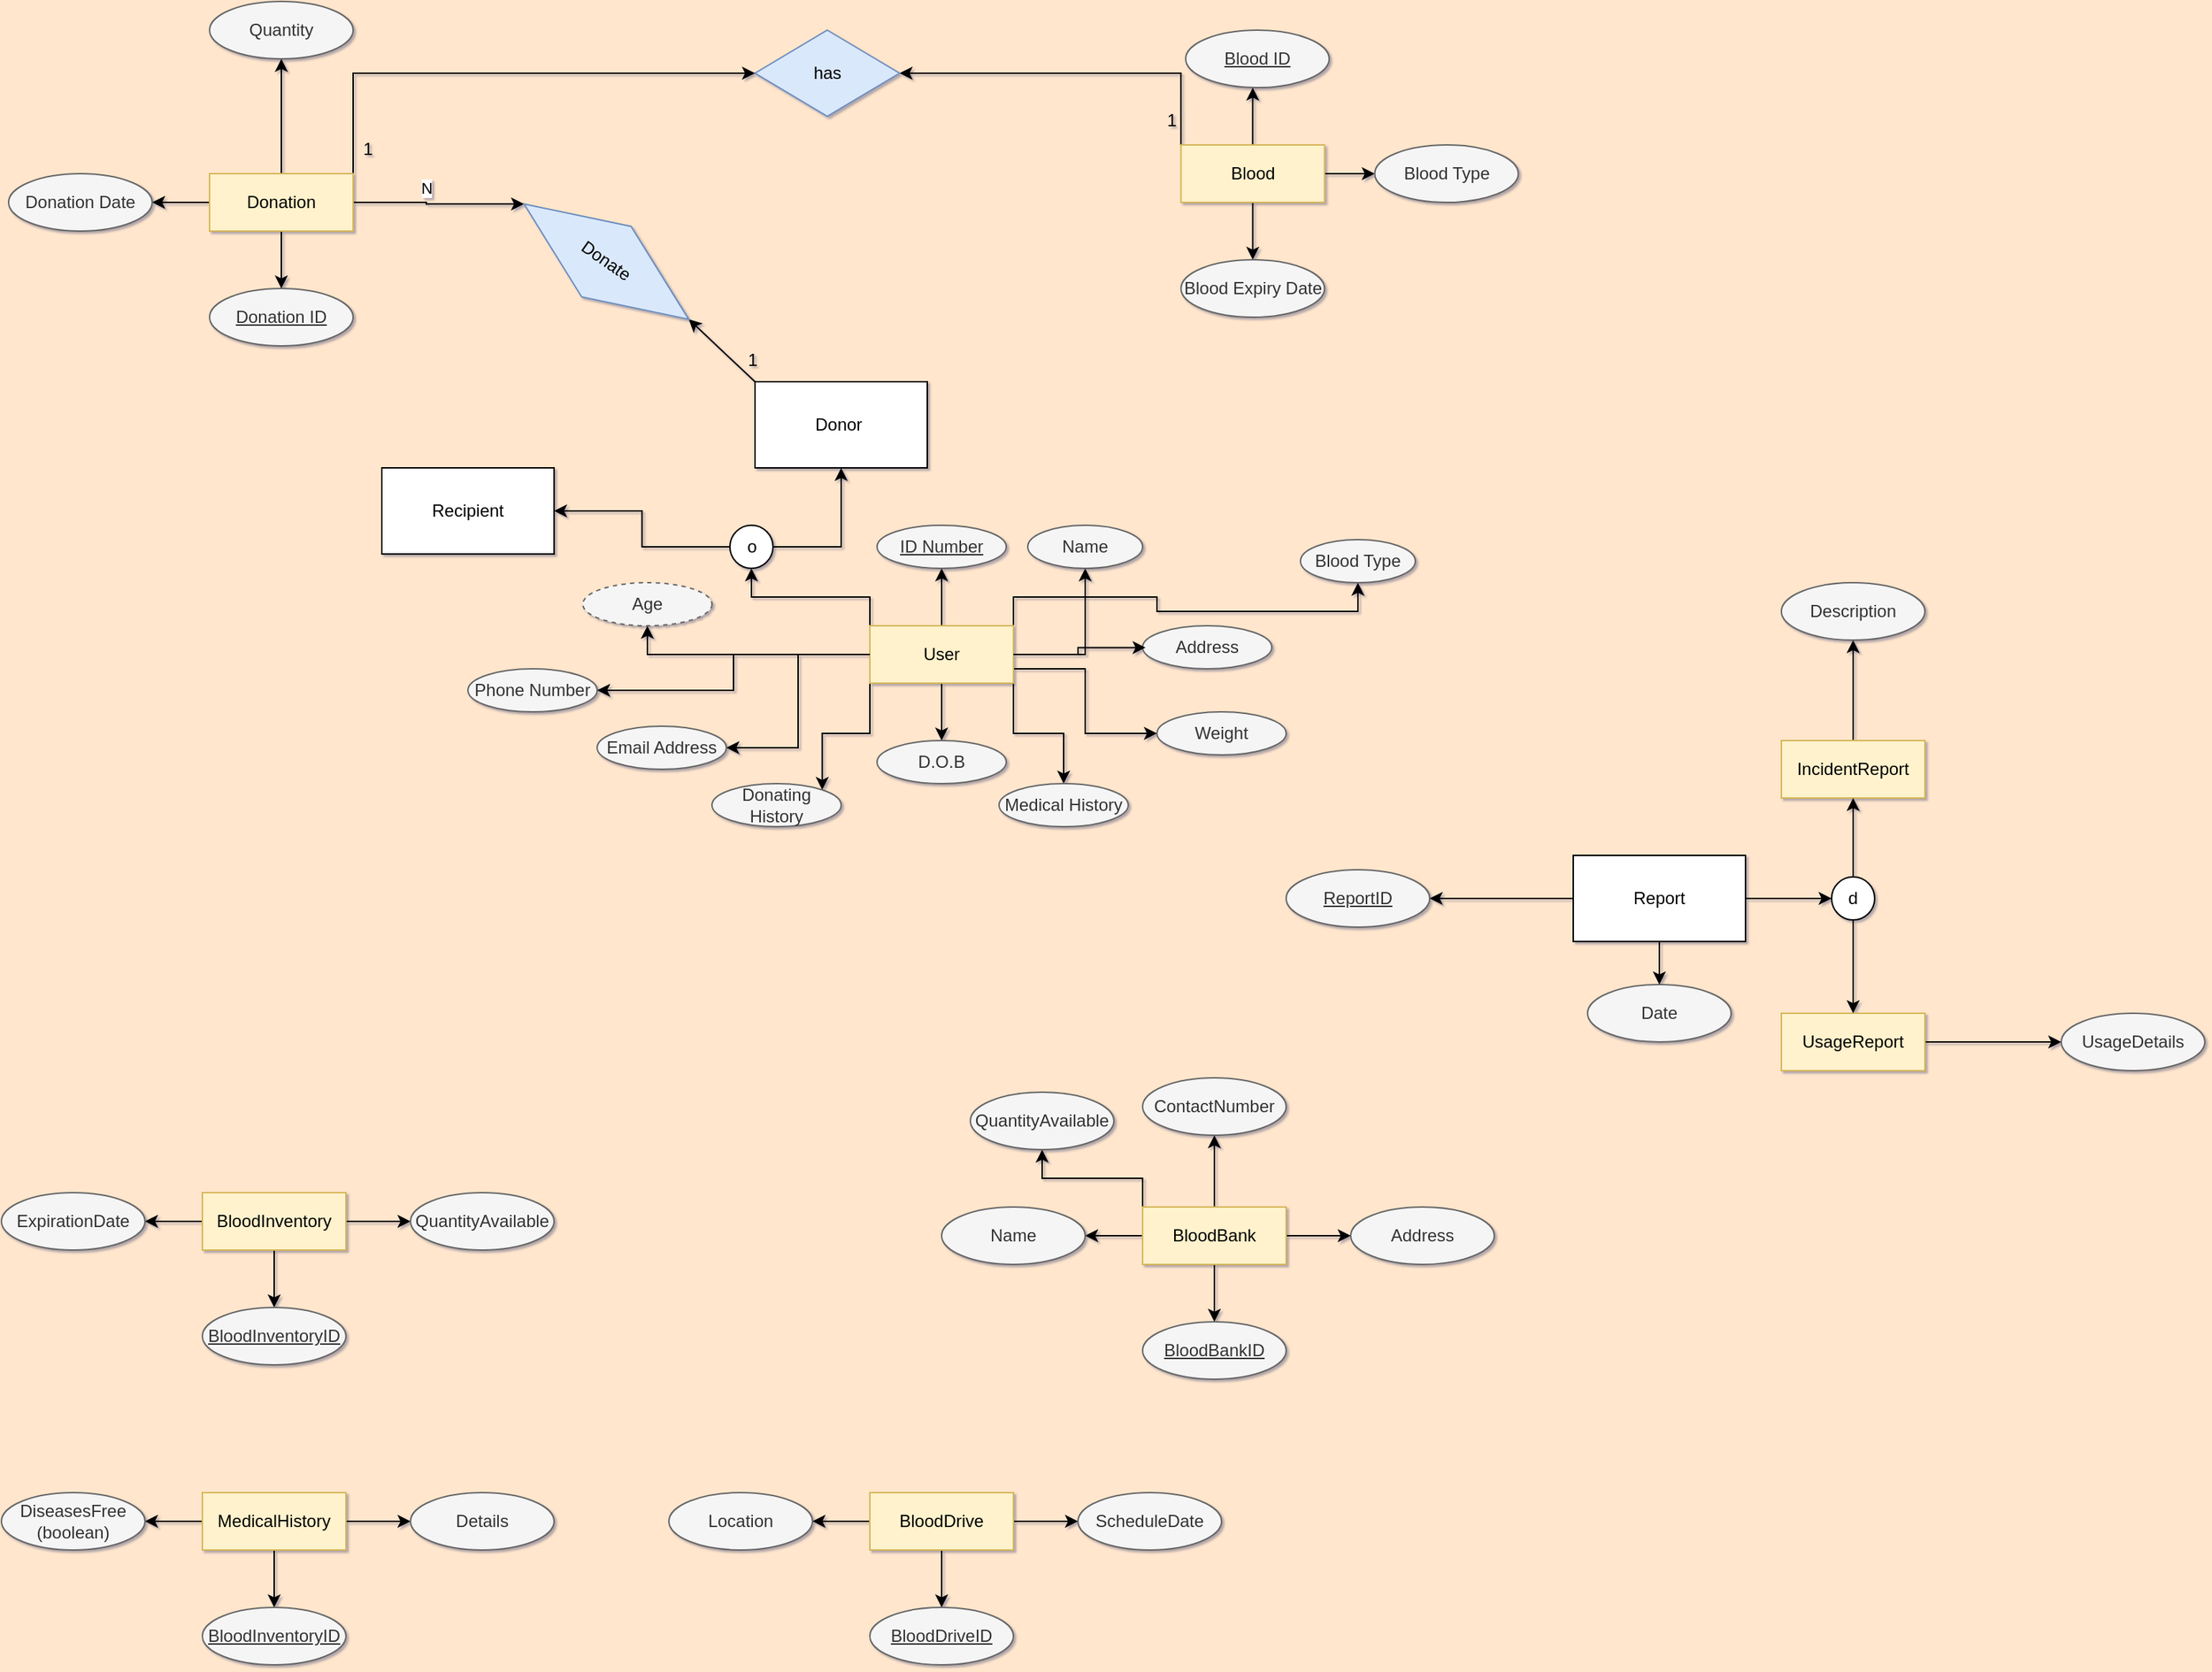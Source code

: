 <mxfile version="22.0.8" type="github" pages="2">
  <diagram id="R2lEEEUBdFMjLlhIrx00" name="Page-1">
    <mxGraphModel dx="1018" dy="405" grid="1" gridSize="10" guides="1" tooltips="1" connect="1" arrows="1" fold="1" page="1" pageScale="1" pageWidth="1654" pageHeight="1169" background="#FFE6CC" math="0" shadow="1" extFonts="Permanent Marker^https://fonts.googleapis.com/css?family=Permanent+Marker">
      <root>
        <mxCell id="0" />
        <mxCell id="1" parent="0" />
        <mxCell id="_rmbIt593e3uRn-yPing-3" value="" style="edgeStyle=orthogonalEdgeStyle;rounded=0;orthogonalLoop=1;jettySize=auto;html=1;" parent="1" source="_rmbIt593e3uRn-yPing-1" target="_rmbIt593e3uRn-yPing-2" edge="1">
          <mxGeometry relative="1" as="geometry" />
        </mxCell>
        <mxCell id="_rmbIt593e3uRn-yPing-5" value="" style="edgeStyle=orthogonalEdgeStyle;rounded=0;orthogonalLoop=1;jettySize=auto;html=1;" parent="1" source="_rmbIt593e3uRn-yPing-1" target="_rmbIt593e3uRn-yPing-4" edge="1">
          <mxGeometry relative="1" as="geometry" />
        </mxCell>
        <mxCell id="_rmbIt593e3uRn-yPing-9" style="edgeStyle=orthogonalEdgeStyle;rounded=0;orthogonalLoop=1;jettySize=auto;html=1;entryX=0.5;entryY=1;entryDx=0;entryDy=0;" parent="1" source="_rmbIt593e3uRn-yPing-1" edge="1" target="_rmbIt593e3uRn-yPing-10">
          <mxGeometry relative="1" as="geometry">
            <mxPoint x="580" y="415" as="targetPoint" />
          </mxGeometry>
        </mxCell>
        <mxCell id="_rmbIt593e3uRn-yPing-12" value="" style="edgeStyle=orthogonalEdgeStyle;rounded=0;orthogonalLoop=1;jettySize=auto;html=1;" parent="1" source="_rmbIt593e3uRn-yPing-1" target="_rmbIt593e3uRn-yPing-11" edge="1">
          <mxGeometry relative="1" as="geometry" />
        </mxCell>
        <mxCell id="_rmbIt593e3uRn-yPing-21" style="edgeStyle=orthogonalEdgeStyle;rounded=0;orthogonalLoop=1;jettySize=auto;html=1;entryX=1;entryY=0.5;entryDx=0;entryDy=0;" parent="1" source="_rmbIt593e3uRn-yPing-1" target="_rmbIt593e3uRn-yPing-19" edge="1">
          <mxGeometry relative="1" as="geometry" />
        </mxCell>
        <mxCell id="_rmbIt593e3uRn-yPing-26" style="edgeStyle=orthogonalEdgeStyle;rounded=0;orthogonalLoop=1;jettySize=auto;html=1;exitX=1;exitY=0.75;exitDx=0;exitDy=0;entryX=0;entryY=0.5;entryDx=0;entryDy=0;" parent="1" source="_rmbIt593e3uRn-yPing-1" target="_rmbIt593e3uRn-yPing-24" edge="1">
          <mxGeometry relative="1" as="geometry" />
        </mxCell>
        <mxCell id="_rmbIt593e3uRn-yPing-29" style="edgeStyle=orthogonalEdgeStyle;rounded=0;orthogonalLoop=1;jettySize=auto;html=1;exitX=1;exitY=1;exitDx=0;exitDy=0;entryX=0.5;entryY=0;entryDx=0;entryDy=0;" parent="1" source="_rmbIt593e3uRn-yPing-1" target="_rmbIt593e3uRn-yPing-28" edge="1">
          <mxGeometry relative="1" as="geometry" />
        </mxCell>
        <mxCell id="_rmbIt593e3uRn-yPing-31" style="edgeStyle=orthogonalEdgeStyle;rounded=0;orthogonalLoop=1;jettySize=auto;html=1;exitX=0;exitY=1;exitDx=0;exitDy=0;entryX=1;entryY=0;entryDx=0;entryDy=0;" parent="1" source="_rmbIt593e3uRn-yPing-1" target="_rmbIt593e3uRn-yPing-30" edge="1">
          <mxGeometry relative="1" as="geometry" />
        </mxCell>
        <mxCell id="ONDrYkihtajZO3aNgYlQ-2" style="edgeStyle=orthogonalEdgeStyle;rounded=0;orthogonalLoop=1;jettySize=auto;html=1;exitX=0;exitY=0;exitDx=0;exitDy=0;entryX=0.5;entryY=1;entryDx=0;entryDy=0;" edge="1" parent="1" source="_rmbIt593e3uRn-yPing-1" target="ONDrYkihtajZO3aNgYlQ-1">
          <mxGeometry relative="1" as="geometry" />
        </mxCell>
        <mxCell id="ONDrYkihtajZO3aNgYlQ-14" style="edgeStyle=orthogonalEdgeStyle;rounded=0;orthogonalLoop=1;jettySize=auto;html=1;exitX=1;exitY=0;exitDx=0;exitDy=0;entryX=0.5;entryY=1;entryDx=0;entryDy=0;" edge="1" parent="1" source="_rmbIt593e3uRn-yPing-1" target="ONDrYkihtajZO3aNgYlQ-13">
          <mxGeometry relative="1" as="geometry" />
        </mxCell>
        <mxCell id="_rmbIt593e3uRn-yPing-1" value="User" style="whiteSpace=wrap;html=1;align=center;fillColor=#fff2cc;strokeColor=#d6b656;" parent="1" vertex="1">
          <mxGeometry x="640" y="445" width="100" height="40" as="geometry" />
        </mxCell>
        <mxCell id="_rmbIt593e3uRn-yPing-2" value="ID Number" style="ellipse;whiteSpace=wrap;html=1;align=center;fontStyle=4;fillColor=#f5f5f5;strokeColor=#666666;fontColor=#333333;" parent="1" vertex="1">
          <mxGeometry x="645" y="375" width="90" height="30" as="geometry" />
        </mxCell>
        <mxCell id="_rmbIt593e3uRn-yPing-4" value="Name" style="ellipse;whiteSpace=wrap;html=1;align=center;fillColor=#f5f5f5;strokeColor=#666666;fontColor=#333333;" parent="1" vertex="1">
          <mxGeometry x="750" y="375" width="80" height="30" as="geometry" />
        </mxCell>
        <mxCell id="_rmbIt593e3uRn-yPing-10" value="Age" style="ellipse;whiteSpace=wrap;html=1;align=center;dashed=1;fillColor=#f5f5f5;strokeColor=#666666;fontColor=#333333;" parent="1" vertex="1">
          <mxGeometry x="440" y="415" width="90" height="30" as="geometry" />
        </mxCell>
        <mxCell id="_rmbIt593e3uRn-yPing-11" value="D.O.B" style="ellipse;whiteSpace=wrap;html=1;align=center;fillColor=#f5f5f5;strokeColor=#666666;fontColor=#333333;" parent="1" vertex="1">
          <mxGeometry x="645" y="525" width="90" height="30" as="geometry" />
        </mxCell>
        <mxCell id="_rmbIt593e3uRn-yPing-13" value="Address" style="ellipse;whiteSpace=wrap;html=1;align=center;fillColor=#f5f5f5;strokeColor=#666666;fontColor=#333333;" parent="1" vertex="1">
          <mxGeometry x="830" y="445" width="90" height="30" as="geometry" />
        </mxCell>
        <mxCell id="_rmbIt593e3uRn-yPing-16" style="edgeStyle=orthogonalEdgeStyle;rounded=0;orthogonalLoop=1;jettySize=auto;html=1;entryX=0.023;entryY=0.508;entryDx=0;entryDy=0;entryPerimeter=0;" parent="1" source="_rmbIt593e3uRn-yPing-1" target="_rmbIt593e3uRn-yPing-13" edge="1">
          <mxGeometry relative="1" as="geometry">
            <Array as="points">
              <mxPoint x="785" y="465" />
              <mxPoint x="785" y="460" />
            </Array>
          </mxGeometry>
        </mxCell>
        <mxCell id="_rmbIt593e3uRn-yPing-17" value="Phone Number" style="ellipse;whiteSpace=wrap;html=1;align=center;fillColor=#f5f5f5;strokeColor=#666666;fontColor=#333333;" parent="1" vertex="1">
          <mxGeometry x="360" y="475" width="90" height="30" as="geometry" />
        </mxCell>
        <mxCell id="_rmbIt593e3uRn-yPing-19" value="Email Address" style="ellipse;whiteSpace=wrap;html=1;align=center;fillColor=#f5f5f5;strokeColor=#666666;fontColor=#333333;" parent="1" vertex="1">
          <mxGeometry x="450" y="515" width="90" height="30" as="geometry" />
        </mxCell>
        <mxCell id="_rmbIt593e3uRn-yPing-20" style="edgeStyle=orthogonalEdgeStyle;rounded=0;orthogonalLoop=1;jettySize=auto;html=1;exitX=0;exitY=0.5;exitDx=0;exitDy=0;entryX=1;entryY=0.5;entryDx=0;entryDy=0;" parent="1" source="_rmbIt593e3uRn-yPing-1" target="_rmbIt593e3uRn-yPing-17" edge="1">
          <mxGeometry relative="1" as="geometry" />
        </mxCell>
        <mxCell id="_rmbIt593e3uRn-yPing-24" value="Weight" style="ellipse;whiteSpace=wrap;html=1;align=center;fillColor=#f5f5f5;strokeColor=#666666;fontColor=#333333;" parent="1" vertex="1">
          <mxGeometry x="840" y="505" width="90" height="30" as="geometry" />
        </mxCell>
        <mxCell id="_rmbIt593e3uRn-yPing-28" value="Medical History" style="ellipse;whiteSpace=wrap;html=1;align=center;fillColor=#f5f5f5;strokeColor=#666666;fontColor=#333333;" parent="1" vertex="1">
          <mxGeometry x="730" y="555" width="90" height="30" as="geometry" />
        </mxCell>
        <mxCell id="_rmbIt593e3uRn-yPing-30" value="Donating History" style="ellipse;whiteSpace=wrap;html=1;align=center;fillColor=#f5f5f5;strokeColor=#666666;fontColor=#333333;" parent="1" vertex="1">
          <mxGeometry x="530" y="555" width="90" height="30" as="geometry" />
        </mxCell>
        <mxCell id="oXhnnYOH7YhfNsRerAeJ-3" value="" style="edgeStyle=orthogonalEdgeStyle;rounded=0;orthogonalLoop=1;jettySize=auto;html=1;" parent="1" source="oXhnnYOH7YhfNsRerAeJ-1" edge="1">
          <mxGeometry relative="1" as="geometry">
            <mxPoint x="906.74" y="70" as="targetPoint" />
          </mxGeometry>
        </mxCell>
        <mxCell id="oXhnnYOH7YhfNsRerAeJ-6" value="" style="edgeStyle=orthogonalEdgeStyle;rounded=0;orthogonalLoop=1;jettySize=auto;html=1;" parent="1" source="oXhnnYOH7YhfNsRerAeJ-1" target="oXhnnYOH7YhfNsRerAeJ-5" edge="1">
          <mxGeometry relative="1" as="geometry" />
        </mxCell>
        <mxCell id="oXhnnYOH7YhfNsRerAeJ-9" value="" style="edgeStyle=orthogonalEdgeStyle;rounded=0;orthogonalLoop=1;jettySize=auto;html=1;entryX=0.5;entryY=0;entryDx=0;entryDy=0;" parent="1" source="oXhnnYOH7YhfNsRerAeJ-1" target="oXhnnYOH7YhfNsRerAeJ-8" edge="1">
          <mxGeometry relative="1" as="geometry">
            <mxPoint x="906.74" y="180" as="targetPoint" />
          </mxGeometry>
        </mxCell>
        <mxCell id="ONDrYkihtajZO3aNgYlQ-15" style="edgeStyle=orthogonalEdgeStyle;rounded=0;orthogonalLoop=1;jettySize=auto;html=1;exitX=0;exitY=0;exitDx=0;exitDy=0;entryX=1;entryY=0.5;entryDx=0;entryDy=0;" edge="1" parent="1" source="oXhnnYOH7YhfNsRerAeJ-1" target="oXhnnYOH7YhfNsRerAeJ-13">
          <mxGeometry relative="1" as="geometry" />
        </mxCell>
        <mxCell id="oXhnnYOH7YhfNsRerAeJ-1" value="Blood" style="whiteSpace=wrap;html=1;align=center;fillColor=#fff2cc;strokeColor=#d6b656;" parent="1" vertex="1">
          <mxGeometry x="856.74" y="110" width="100" height="40" as="geometry" />
        </mxCell>
        <mxCell id="oXhnnYOH7YhfNsRerAeJ-2" value="Blood ID" style="ellipse;whiteSpace=wrap;html=1;align=center;fontStyle=4;fillColor=#f5f5f5;strokeColor=#666666;fontColor=#333333;" parent="1" vertex="1">
          <mxGeometry x="860" y="30" width="100" height="40" as="geometry" />
        </mxCell>
        <mxCell id="oXhnnYOH7YhfNsRerAeJ-5" value="Blood Type" style="ellipse;whiteSpace=wrap;html=1;align=center;fillColor=#f5f5f5;strokeColor=#666666;fontColor=#333333;" parent="1" vertex="1">
          <mxGeometry x="991.74" y="110" width="100" height="40" as="geometry" />
        </mxCell>
        <mxCell id="oXhnnYOH7YhfNsRerAeJ-8" value="Blood Expiry Date" style="ellipse;whiteSpace=wrap;html=1;align=center;fillColor=#f5f5f5;strokeColor=#666666;fontColor=#333333;" parent="1" vertex="1">
          <mxGeometry x="856.74" y="190" width="100" height="40" as="geometry" />
        </mxCell>
        <mxCell id="oXhnnYOH7YhfNsRerAeJ-13" value="has" style="shape=rhombus;perimeter=rhombusPerimeter;whiteSpace=wrap;html=1;align=center;rotation=0;fillColor=#dae8fc;strokeColor=#6c8ebf;" parent="1" vertex="1">
          <mxGeometry x="560" y="30" width="100.67" height="60" as="geometry" />
        </mxCell>
        <mxCell id="LjBN4Qn5D7-HvQ0hQZ_H-4" style="edgeStyle=orthogonalEdgeStyle;rounded=0;orthogonalLoop=1;jettySize=auto;html=1;" parent="1" source="LjBN4Qn5D7-HvQ0hQZ_H-2" target="LjBN4Qn5D7-HvQ0hQZ_H-3" edge="1">
          <mxGeometry relative="1" as="geometry" />
        </mxCell>
        <mxCell id="LjBN4Qn5D7-HvQ0hQZ_H-9" style="edgeStyle=orthogonalEdgeStyle;rounded=0;orthogonalLoop=1;jettySize=auto;html=1;" parent="1" source="LjBN4Qn5D7-HvQ0hQZ_H-2" target="LjBN4Qn5D7-HvQ0hQZ_H-5" edge="1">
          <mxGeometry relative="1" as="geometry" />
        </mxCell>
        <mxCell id="ONDrYkihtajZO3aNgYlQ-5" style="edgeStyle=orthogonalEdgeStyle;rounded=0;orthogonalLoop=1;jettySize=auto;html=1;exitX=0.5;exitY=0;exitDx=0;exitDy=0;entryX=0.5;entryY=1;entryDx=0;entryDy=0;" edge="1" parent="1" source="LjBN4Qn5D7-HvQ0hQZ_H-2" target="LjBN4Qn5D7-HvQ0hQZ_H-6">
          <mxGeometry relative="1" as="geometry" />
        </mxCell>
        <mxCell id="ONDrYkihtajZO3aNgYlQ-9" style="edgeStyle=orthogonalEdgeStyle;rounded=0;orthogonalLoop=1;jettySize=auto;html=1;entryX=0;entryY=0.5;entryDx=0;entryDy=0;" edge="1" parent="1" source="LjBN4Qn5D7-HvQ0hQZ_H-2" target="ONDrYkihtajZO3aNgYlQ-6">
          <mxGeometry relative="1" as="geometry" />
        </mxCell>
        <mxCell id="ONDrYkihtajZO3aNgYlQ-10" value="N" style="edgeLabel;html=1;align=center;verticalAlign=middle;resizable=0;points=[];" vertex="1" connectable="0" parent="ONDrYkihtajZO3aNgYlQ-9">
          <mxGeometry x="-0.74" y="-1" relative="1" as="geometry">
            <mxPoint x="35" y="-11" as="offset" />
          </mxGeometry>
        </mxCell>
        <mxCell id="ONDrYkihtajZO3aNgYlQ-16" style="edgeStyle=orthogonalEdgeStyle;rounded=0;orthogonalLoop=1;jettySize=auto;html=1;exitX=1;exitY=0;exitDx=0;exitDy=0;entryX=0;entryY=0.5;entryDx=0;entryDy=0;" edge="1" parent="1" source="LjBN4Qn5D7-HvQ0hQZ_H-2" target="oXhnnYOH7YhfNsRerAeJ-13">
          <mxGeometry relative="1" as="geometry" />
        </mxCell>
        <mxCell id="LjBN4Qn5D7-HvQ0hQZ_H-2" value="Donation" style="whiteSpace=wrap;html=1;align=center;fillColor=#fff2cc;strokeColor=#d6b656;direction=east;" parent="1" vertex="1">
          <mxGeometry x="180" y="130" width="100" height="40" as="geometry" />
        </mxCell>
        <mxCell id="LjBN4Qn5D7-HvQ0hQZ_H-3" value="Donation ID" style="ellipse;whiteSpace=wrap;html=1;align=center;fontStyle=4;fillColor=#f5f5f5;strokeColor=#666666;fontColor=#333333;direction=east;" parent="1" vertex="1">
          <mxGeometry x="180" y="210" width="100" height="40" as="geometry" />
        </mxCell>
        <mxCell id="LjBN4Qn5D7-HvQ0hQZ_H-5" value="Donation Date" style="ellipse;whiteSpace=wrap;html=1;align=center;fillColor=#f5f5f5;strokeColor=#666666;fontColor=#333333;direction=east;" parent="1" vertex="1">
          <mxGeometry x="40" y="130" width="100" height="40" as="geometry" />
        </mxCell>
        <mxCell id="LjBN4Qn5D7-HvQ0hQZ_H-6" value="Quantity" style="ellipse;whiteSpace=wrap;html=1;align=center;fillColor=#f5f5f5;strokeColor=#666666;fontColor=#333333;direction=east;" parent="1" vertex="1">
          <mxGeometry x="180" y="10" width="100" height="40" as="geometry" />
        </mxCell>
        <mxCell id="LjBN4Qn5D7-HvQ0hQZ_H-15" style="edgeStyle=orthogonalEdgeStyle;rounded=0;orthogonalLoop=1;jettySize=auto;html=1;entryX=1;entryY=0.5;entryDx=0;entryDy=0;" parent="1" source="LjBN4Qn5D7-HvQ0hQZ_H-11" target="LjBN4Qn5D7-HvQ0hQZ_H-13" edge="1">
          <mxGeometry relative="1" as="geometry" />
        </mxCell>
        <mxCell id="LjBN4Qn5D7-HvQ0hQZ_H-16" style="edgeStyle=orthogonalEdgeStyle;rounded=0;orthogonalLoop=1;jettySize=auto;html=1;entryX=0;entryY=0.5;entryDx=0;entryDy=0;" parent="1" source="LjBN4Qn5D7-HvQ0hQZ_H-11" target="LjBN4Qn5D7-HvQ0hQZ_H-14" edge="1">
          <mxGeometry relative="1" as="geometry" />
        </mxCell>
        <mxCell id="LjBN4Qn5D7-HvQ0hQZ_H-17" style="edgeStyle=orthogonalEdgeStyle;rounded=0;orthogonalLoop=1;jettySize=auto;html=1;entryX=0.5;entryY=0;entryDx=0;entryDy=0;" parent="1" source="LjBN4Qn5D7-HvQ0hQZ_H-11" target="LjBN4Qn5D7-HvQ0hQZ_H-12" edge="1">
          <mxGeometry relative="1" as="geometry" />
        </mxCell>
        <mxCell id="LjBN4Qn5D7-HvQ0hQZ_H-11" value="BloodInventory" style="whiteSpace=wrap;html=1;align=center;fillColor=#fff2cc;strokeColor=#d6b656;" parent="1" vertex="1">
          <mxGeometry x="175" y="840" width="100" height="40" as="geometry" />
        </mxCell>
        <mxCell id="LjBN4Qn5D7-HvQ0hQZ_H-12" value="BloodInventoryID" style="ellipse;whiteSpace=wrap;html=1;align=center;fontStyle=4;fillColor=#f5f5f5;strokeColor=#666666;fontColor=#333333;" parent="1" vertex="1">
          <mxGeometry x="175" y="920" width="100" height="40" as="geometry" />
        </mxCell>
        <mxCell id="LjBN4Qn5D7-HvQ0hQZ_H-13" value="ExpirationDate" style="ellipse;whiteSpace=wrap;html=1;align=center;fillColor=#f5f5f5;strokeColor=#666666;fontColor=#333333;" parent="1" vertex="1">
          <mxGeometry x="35" y="840" width="100" height="40" as="geometry" />
        </mxCell>
        <mxCell id="LjBN4Qn5D7-HvQ0hQZ_H-14" value="QuantityAvailable" style="ellipse;whiteSpace=wrap;html=1;align=center;fillColor=#f5f5f5;strokeColor=#666666;fontColor=#333333;" parent="1" vertex="1">
          <mxGeometry x="320" y="840" width="100" height="40" as="geometry" />
        </mxCell>
        <mxCell id="LjBN4Qn5D7-HvQ0hQZ_H-23" style="edgeStyle=orthogonalEdgeStyle;rounded=0;orthogonalLoop=1;jettySize=auto;html=1;entryX=0.5;entryY=1;entryDx=0;entryDy=0;" parent="1" source="LjBN4Qn5D7-HvQ0hQZ_H-18" target="LjBN4Qn5D7-HvQ0hQZ_H-22" edge="1">
          <mxGeometry relative="1" as="geometry" />
        </mxCell>
        <mxCell id="LjBN4Qn5D7-HvQ0hQZ_H-24" style="edgeStyle=orthogonalEdgeStyle;rounded=0;orthogonalLoop=1;jettySize=auto;html=1;" parent="1" source="LjBN4Qn5D7-HvQ0hQZ_H-18" target="LjBN4Qn5D7-HvQ0hQZ_H-20" edge="1">
          <mxGeometry relative="1" as="geometry" />
        </mxCell>
        <mxCell id="LjBN4Qn5D7-HvQ0hQZ_H-25" style="edgeStyle=orthogonalEdgeStyle;rounded=0;orthogonalLoop=1;jettySize=auto;html=1;entryX=0.5;entryY=0;entryDx=0;entryDy=0;" parent="1" source="LjBN4Qn5D7-HvQ0hQZ_H-18" target="LjBN4Qn5D7-HvQ0hQZ_H-19" edge="1">
          <mxGeometry relative="1" as="geometry" />
        </mxCell>
        <mxCell id="LjBN4Qn5D7-HvQ0hQZ_H-26" style="edgeStyle=orthogonalEdgeStyle;rounded=0;orthogonalLoop=1;jettySize=auto;html=1;entryX=0;entryY=0.5;entryDx=0;entryDy=0;" parent="1" source="LjBN4Qn5D7-HvQ0hQZ_H-18" target="LjBN4Qn5D7-HvQ0hQZ_H-21" edge="1">
          <mxGeometry relative="1" as="geometry" />
        </mxCell>
        <mxCell id="ONDrYkihtajZO3aNgYlQ-20" style="edgeStyle=orthogonalEdgeStyle;rounded=0;orthogonalLoop=1;jettySize=auto;html=1;exitX=0;exitY=0;exitDx=0;exitDy=0;entryX=0.5;entryY=1;entryDx=0;entryDy=0;" edge="1" parent="1" source="LjBN4Qn5D7-HvQ0hQZ_H-18" target="ONDrYkihtajZO3aNgYlQ-19">
          <mxGeometry relative="1" as="geometry" />
        </mxCell>
        <mxCell id="LjBN4Qn5D7-HvQ0hQZ_H-18" value="BloodBank" style="whiteSpace=wrap;html=1;align=center;fillColor=#fff2cc;strokeColor=#d6b656;" parent="1" vertex="1">
          <mxGeometry x="830" y="850" width="100" height="40" as="geometry" />
        </mxCell>
        <mxCell id="LjBN4Qn5D7-HvQ0hQZ_H-19" value="BloodBankID " style="ellipse;whiteSpace=wrap;html=1;align=center;fontStyle=4;fillColor=#f5f5f5;strokeColor=#666666;fontColor=#333333;" parent="1" vertex="1">
          <mxGeometry x="830" y="930" width="100" height="40" as="geometry" />
        </mxCell>
        <mxCell id="LjBN4Qn5D7-HvQ0hQZ_H-20" value="Name" style="ellipse;whiteSpace=wrap;html=1;align=center;fillColor=#f5f5f5;strokeColor=#666666;fontColor=#333333;" parent="1" vertex="1">
          <mxGeometry x="690" y="850" width="100" height="40" as="geometry" />
        </mxCell>
        <mxCell id="LjBN4Qn5D7-HvQ0hQZ_H-21" value="Address" style="ellipse;whiteSpace=wrap;html=1;align=center;fillColor=#f5f5f5;strokeColor=#666666;fontColor=#333333;" parent="1" vertex="1">
          <mxGeometry x="975" y="850" width="100" height="40" as="geometry" />
        </mxCell>
        <mxCell id="LjBN4Qn5D7-HvQ0hQZ_H-22" value="ContactNumber" style="ellipse;whiteSpace=wrap;html=1;align=center;fillColor=#f5f5f5;strokeColor=#666666;fontColor=#333333;" parent="1" vertex="1">
          <mxGeometry x="830" y="760" width="100" height="40" as="geometry" />
        </mxCell>
        <mxCell id="LjBN4Qn5D7-HvQ0hQZ_H-33" style="edgeStyle=orthogonalEdgeStyle;rounded=0;orthogonalLoop=1;jettySize=auto;html=1;entryX=1;entryY=0.5;entryDx=0;entryDy=0;" parent="1" source="LjBN4Qn5D7-HvQ0hQZ_H-36" target="LjBN4Qn5D7-HvQ0hQZ_H-38" edge="1">
          <mxGeometry relative="1" as="geometry" />
        </mxCell>
        <mxCell id="LjBN4Qn5D7-HvQ0hQZ_H-34" style="edgeStyle=orthogonalEdgeStyle;rounded=0;orthogonalLoop=1;jettySize=auto;html=1;entryX=0;entryY=0.5;entryDx=0;entryDy=0;" parent="1" source="LjBN4Qn5D7-HvQ0hQZ_H-36" target="LjBN4Qn5D7-HvQ0hQZ_H-39" edge="1">
          <mxGeometry relative="1" as="geometry" />
        </mxCell>
        <mxCell id="LjBN4Qn5D7-HvQ0hQZ_H-35" style="edgeStyle=orthogonalEdgeStyle;rounded=0;orthogonalLoop=1;jettySize=auto;html=1;entryX=0.5;entryY=0;entryDx=0;entryDy=0;" parent="1" source="LjBN4Qn5D7-HvQ0hQZ_H-36" target="LjBN4Qn5D7-HvQ0hQZ_H-37" edge="1">
          <mxGeometry relative="1" as="geometry" />
        </mxCell>
        <mxCell id="LjBN4Qn5D7-HvQ0hQZ_H-36" value="MedicalHistory" style="whiteSpace=wrap;html=1;align=center;fillColor=#fff2cc;strokeColor=#d6b656;" parent="1" vertex="1">
          <mxGeometry x="175" y="1049" width="100" height="40" as="geometry" />
        </mxCell>
        <mxCell id="LjBN4Qn5D7-HvQ0hQZ_H-37" value="BloodInventoryID" style="ellipse;whiteSpace=wrap;html=1;align=center;fontStyle=4;fillColor=#f5f5f5;strokeColor=#666666;fontColor=#333333;" parent="1" vertex="1">
          <mxGeometry x="175" y="1129" width="100" height="40" as="geometry" />
        </mxCell>
        <mxCell id="LjBN4Qn5D7-HvQ0hQZ_H-38" value="DiseasesFree (boolean)" style="ellipse;whiteSpace=wrap;html=1;align=center;fillColor=#f5f5f5;strokeColor=#666666;fontColor=#333333;" parent="1" vertex="1">
          <mxGeometry x="35" y="1049" width="100" height="40" as="geometry" />
        </mxCell>
        <mxCell id="LjBN4Qn5D7-HvQ0hQZ_H-39" value="Details" style="ellipse;whiteSpace=wrap;html=1;align=center;fillColor=#f5f5f5;strokeColor=#666666;fontColor=#333333;" parent="1" vertex="1">
          <mxGeometry x="320" y="1049" width="100" height="40" as="geometry" />
        </mxCell>
        <mxCell id="LjBN4Qn5D7-HvQ0hQZ_H-40" style="edgeStyle=orthogonalEdgeStyle;rounded=0;orthogonalLoop=1;jettySize=auto;html=1;entryX=1;entryY=0.5;entryDx=0;entryDy=0;" parent="1" source="LjBN4Qn5D7-HvQ0hQZ_H-43" target="LjBN4Qn5D7-HvQ0hQZ_H-45" edge="1">
          <mxGeometry relative="1" as="geometry" />
        </mxCell>
        <mxCell id="LjBN4Qn5D7-HvQ0hQZ_H-41" style="edgeStyle=orthogonalEdgeStyle;rounded=0;orthogonalLoop=1;jettySize=auto;html=1;entryX=0;entryY=0.5;entryDx=0;entryDy=0;" parent="1" source="LjBN4Qn5D7-HvQ0hQZ_H-43" target="LjBN4Qn5D7-HvQ0hQZ_H-46" edge="1">
          <mxGeometry relative="1" as="geometry" />
        </mxCell>
        <mxCell id="LjBN4Qn5D7-HvQ0hQZ_H-42" style="edgeStyle=orthogonalEdgeStyle;rounded=0;orthogonalLoop=1;jettySize=auto;html=1;entryX=0.5;entryY=0;entryDx=0;entryDy=0;" parent="1" source="LjBN4Qn5D7-HvQ0hQZ_H-43" target="LjBN4Qn5D7-HvQ0hQZ_H-44" edge="1">
          <mxGeometry relative="1" as="geometry" />
        </mxCell>
        <mxCell id="LjBN4Qn5D7-HvQ0hQZ_H-43" value="BloodDrive" style="whiteSpace=wrap;html=1;align=center;fillColor=#fff2cc;strokeColor=#d6b656;" parent="1" vertex="1">
          <mxGeometry x="640" y="1049" width="100" height="40" as="geometry" />
        </mxCell>
        <mxCell id="LjBN4Qn5D7-HvQ0hQZ_H-44" value="BloodDriveID" style="ellipse;whiteSpace=wrap;html=1;align=center;fontStyle=4;fillColor=#f5f5f5;strokeColor=#666666;fontColor=#333333;" parent="1" vertex="1">
          <mxGeometry x="640" y="1129" width="100" height="40" as="geometry" />
        </mxCell>
        <mxCell id="LjBN4Qn5D7-HvQ0hQZ_H-45" value="Location" style="ellipse;whiteSpace=wrap;html=1;align=center;fillColor=#f5f5f5;strokeColor=#666666;fontColor=#333333;" parent="1" vertex="1">
          <mxGeometry x="500" y="1049" width="100" height="40" as="geometry" />
        </mxCell>
        <mxCell id="LjBN4Qn5D7-HvQ0hQZ_H-46" value="ScheduleDate" style="ellipse;whiteSpace=wrap;html=1;align=center;fillColor=#f5f5f5;strokeColor=#666666;fontColor=#333333;" parent="1" vertex="1">
          <mxGeometry x="785" y="1049" width="100" height="40" as="geometry" />
        </mxCell>
        <mxCell id="AMj3o4mjBAUH1Wynp_XB-9" style="edgeStyle=orthogonalEdgeStyle;rounded=0;orthogonalLoop=1;jettySize=auto;html=1;exitX=0.5;exitY=0;exitDx=0;exitDy=0;entryX=0.5;entryY=1;entryDx=0;entryDy=0;" edge="1" parent="1" source="LjBN4Qn5D7-HvQ0hQZ_H-50" target="LjBN4Qn5D7-HvQ0hQZ_H-52">
          <mxGeometry relative="1" as="geometry" />
        </mxCell>
        <mxCell id="LjBN4Qn5D7-HvQ0hQZ_H-50" value="IncidentReport" style="whiteSpace=wrap;html=1;align=center;fillColor=#fff2cc;strokeColor=#d6b656;" parent="1" vertex="1">
          <mxGeometry x="1275" y="525" width="100" height="40" as="geometry" />
        </mxCell>
        <mxCell id="LjBN4Qn5D7-HvQ0hQZ_H-51" value="ReportID" style="ellipse;whiteSpace=wrap;html=1;align=center;fontStyle=4;fillColor=#f5f5f5;strokeColor=#666666;fontColor=#333333;" parent="1" vertex="1">
          <mxGeometry x="930" y="615" width="100" height="40" as="geometry" />
        </mxCell>
        <mxCell id="LjBN4Qn5D7-HvQ0hQZ_H-52" value="Description" style="ellipse;whiteSpace=wrap;html=1;align=center;fillColor=#f5f5f5;strokeColor=#666666;fontColor=#333333;" parent="1" vertex="1">
          <mxGeometry x="1275" y="415" width="100" height="40" as="geometry" />
        </mxCell>
        <mxCell id="LjBN4Qn5D7-HvQ0hQZ_H-55" style="edgeStyle=orthogonalEdgeStyle;rounded=0;orthogonalLoop=1;jettySize=auto;html=1;entryX=0;entryY=0.5;entryDx=0;entryDy=0;" parent="1" source="LjBN4Qn5D7-HvQ0hQZ_H-57" target="LjBN4Qn5D7-HvQ0hQZ_H-60" edge="1">
          <mxGeometry relative="1" as="geometry" />
        </mxCell>
        <mxCell id="LjBN4Qn5D7-HvQ0hQZ_H-57" value="UsageReport" style="whiteSpace=wrap;html=1;align=center;fillColor=#fff2cc;strokeColor=#d6b656;" parent="1" vertex="1">
          <mxGeometry x="1275" y="715" width="100" height="40" as="geometry" />
        </mxCell>
        <mxCell id="LjBN4Qn5D7-HvQ0hQZ_H-59" value="Date" style="ellipse;whiteSpace=wrap;html=1;align=center;fillColor=#f5f5f5;strokeColor=#666666;fontColor=#333333;" parent="1" vertex="1">
          <mxGeometry x="1140" y="695" width="100" height="40" as="geometry" />
        </mxCell>
        <mxCell id="LjBN4Qn5D7-HvQ0hQZ_H-60" value="UsageDetails" style="ellipse;whiteSpace=wrap;html=1;align=center;fillColor=#f5f5f5;strokeColor=#666666;fontColor=#333333;" parent="1" vertex="1">
          <mxGeometry x="1470" y="715" width="100" height="40" as="geometry" />
        </mxCell>
        <mxCell id="AMj3o4mjBAUH1Wynp_XB-3" value="" style="edgeStyle=orthogonalEdgeStyle;rounded=0;orthogonalLoop=1;jettySize=auto;html=1;" edge="1" parent="1" source="AMj3o4mjBAUH1Wynp_XB-1" target="LjBN4Qn5D7-HvQ0hQZ_H-59">
          <mxGeometry relative="1" as="geometry" />
        </mxCell>
        <mxCell id="AMj3o4mjBAUH1Wynp_XB-4" style="edgeStyle=orthogonalEdgeStyle;rounded=0;orthogonalLoop=1;jettySize=auto;html=1;exitX=0;exitY=0.5;exitDx=0;exitDy=0;entryX=1;entryY=0.5;entryDx=0;entryDy=0;" edge="1" parent="1" source="AMj3o4mjBAUH1Wynp_XB-1" target="LjBN4Qn5D7-HvQ0hQZ_H-51">
          <mxGeometry relative="1" as="geometry" />
        </mxCell>
        <mxCell id="AMj3o4mjBAUH1Wynp_XB-5" style="edgeStyle=orthogonalEdgeStyle;rounded=0;orthogonalLoop=1;jettySize=auto;html=1;exitX=1;exitY=0.5;exitDx=0;exitDy=0;" edge="1" parent="1" source="AMj3o4mjBAUH1Wynp_XB-1" target="AMj3o4mjBAUH1Wynp_XB-6">
          <mxGeometry relative="1" as="geometry">
            <mxPoint x="1310" y="635" as="targetPoint" />
          </mxGeometry>
        </mxCell>
        <mxCell id="AMj3o4mjBAUH1Wynp_XB-1" value="Report" style="rounded=0;whiteSpace=wrap;html=1;" vertex="1" parent="1">
          <mxGeometry x="1130" y="605" width="120" height="60" as="geometry" />
        </mxCell>
        <mxCell id="AMj3o4mjBAUH1Wynp_XB-7" style="edgeStyle=orthogonalEdgeStyle;rounded=0;orthogonalLoop=1;jettySize=auto;html=1;exitX=0.5;exitY=1;exitDx=0;exitDy=0;entryX=0.5;entryY=0;entryDx=0;entryDy=0;" edge="1" parent="1" source="AMj3o4mjBAUH1Wynp_XB-6" target="LjBN4Qn5D7-HvQ0hQZ_H-57">
          <mxGeometry relative="1" as="geometry" />
        </mxCell>
        <mxCell id="AMj3o4mjBAUH1Wynp_XB-8" style="edgeStyle=orthogonalEdgeStyle;rounded=0;orthogonalLoop=1;jettySize=auto;html=1;exitX=0.5;exitY=0;exitDx=0;exitDy=0;entryX=0.5;entryY=1;entryDx=0;entryDy=0;" edge="1" parent="1" source="AMj3o4mjBAUH1Wynp_XB-6" target="LjBN4Qn5D7-HvQ0hQZ_H-50">
          <mxGeometry relative="1" as="geometry" />
        </mxCell>
        <mxCell id="AMj3o4mjBAUH1Wynp_XB-6" value="d" style="ellipse;whiteSpace=wrap;html=1;" vertex="1" parent="1">
          <mxGeometry x="1310" y="620" width="30" height="30" as="geometry" />
        </mxCell>
        <mxCell id="ONDrYkihtajZO3aNgYlQ-7" style="rounded=0;orthogonalLoop=1;jettySize=auto;html=1;exitX=0;exitY=0;exitDx=0;exitDy=0;entryX=1;entryY=0.5;entryDx=0;entryDy=0;" edge="1" parent="1" source="AMj3o4mjBAUH1Wynp_XB-10" target="ONDrYkihtajZO3aNgYlQ-6">
          <mxGeometry relative="1" as="geometry" />
        </mxCell>
        <mxCell id="AMj3o4mjBAUH1Wynp_XB-10" value="Donor&amp;nbsp;" style="rounded=0;whiteSpace=wrap;html=1;" vertex="1" parent="1">
          <mxGeometry x="560" y="275" width="120" height="60" as="geometry" />
        </mxCell>
        <mxCell id="AMj3o4mjBAUH1Wynp_XB-11" value="Recipient" style="rounded=0;whiteSpace=wrap;html=1;" vertex="1" parent="1">
          <mxGeometry x="300" y="335" width="120" height="60" as="geometry" />
        </mxCell>
        <mxCell id="ONDrYkihtajZO3aNgYlQ-3" style="edgeStyle=orthogonalEdgeStyle;rounded=0;orthogonalLoop=1;jettySize=auto;html=1;exitX=1;exitY=0.5;exitDx=0;exitDy=0;entryX=0.5;entryY=1;entryDx=0;entryDy=0;" edge="1" parent="1" source="ONDrYkihtajZO3aNgYlQ-1" target="AMj3o4mjBAUH1Wynp_XB-10">
          <mxGeometry relative="1" as="geometry" />
        </mxCell>
        <mxCell id="ONDrYkihtajZO3aNgYlQ-4" style="edgeStyle=orthogonalEdgeStyle;rounded=0;orthogonalLoop=1;jettySize=auto;html=1;exitX=0;exitY=0.5;exitDx=0;exitDy=0;entryX=1;entryY=0.5;entryDx=0;entryDy=0;" edge="1" parent="1" source="ONDrYkihtajZO3aNgYlQ-1" target="AMj3o4mjBAUH1Wynp_XB-11">
          <mxGeometry relative="1" as="geometry" />
        </mxCell>
        <mxCell id="ONDrYkihtajZO3aNgYlQ-1" value="o" style="ellipse;whiteSpace=wrap;html=1;" vertex="1" parent="1">
          <mxGeometry x="542.5" y="375" width="30" height="30" as="geometry" />
        </mxCell>
        <mxCell id="ONDrYkihtajZO3aNgYlQ-6" value="Donate" style="shape=rhombus;perimeter=rhombusPerimeter;whiteSpace=wrap;html=1;align=center;rotation=35;fillColor=#dae8fc;strokeColor=#6c8ebf;" vertex="1" parent="1">
          <mxGeometry x="386.44" y="161.28" width="140" height="60" as="geometry" />
        </mxCell>
        <mxCell id="ONDrYkihtajZO3aNgYlQ-11" value="1" style="text;html=1;align=center;verticalAlign=middle;resizable=0;points=[];autosize=1;strokeColor=none;fillColor=none;" vertex="1" parent="1">
          <mxGeometry x="542.5" y="245" width="30" height="30" as="geometry" />
        </mxCell>
        <mxCell id="ONDrYkihtajZO3aNgYlQ-13" value="Blood Type" style="ellipse;whiteSpace=wrap;html=1;align=center;fillColor=#f5f5f5;strokeColor=#666666;fontColor=#333333;" vertex="1" parent="1">
          <mxGeometry x="940" y="385" width="80" height="30" as="geometry" />
        </mxCell>
        <mxCell id="ONDrYkihtajZO3aNgYlQ-17" value="1" style="text;html=1;align=center;verticalAlign=middle;resizable=0;points=[];autosize=1;strokeColor=none;fillColor=none;" vertex="1" parent="1">
          <mxGeometry x="275" y="98" width="30" height="30" as="geometry" />
        </mxCell>
        <mxCell id="ONDrYkihtajZO3aNgYlQ-18" value="1" style="text;html=1;align=center;verticalAlign=middle;resizable=0;points=[];autosize=1;strokeColor=none;fillColor=none;" vertex="1" parent="1">
          <mxGeometry x="835" y="78" width="30" height="30" as="geometry" />
        </mxCell>
        <mxCell id="ONDrYkihtajZO3aNgYlQ-19" value="QuantityAvailable" style="ellipse;whiteSpace=wrap;html=1;align=center;fillColor=#f5f5f5;strokeColor=#666666;fontColor=#333333;" vertex="1" parent="1">
          <mxGeometry x="710" y="770" width="100" height="40" as="geometry" />
        </mxCell>
      </root>
    </mxGraphModel>
  </diagram>
  <diagram id="ESTEit7gYYebOGn4imex" name="Page-2">
    <mxGraphModel dx="1120" dy="446" grid="1" gridSize="10" guides="1" tooltips="1" connect="1" arrows="1" fold="1" page="1" pageScale="1" pageWidth="850" pageHeight="1100" math="0" shadow="0">
      <root>
        <mxCell id="0" />
        <mxCell id="1" parent="0" />
      </root>
    </mxGraphModel>
  </diagram>
</mxfile>
